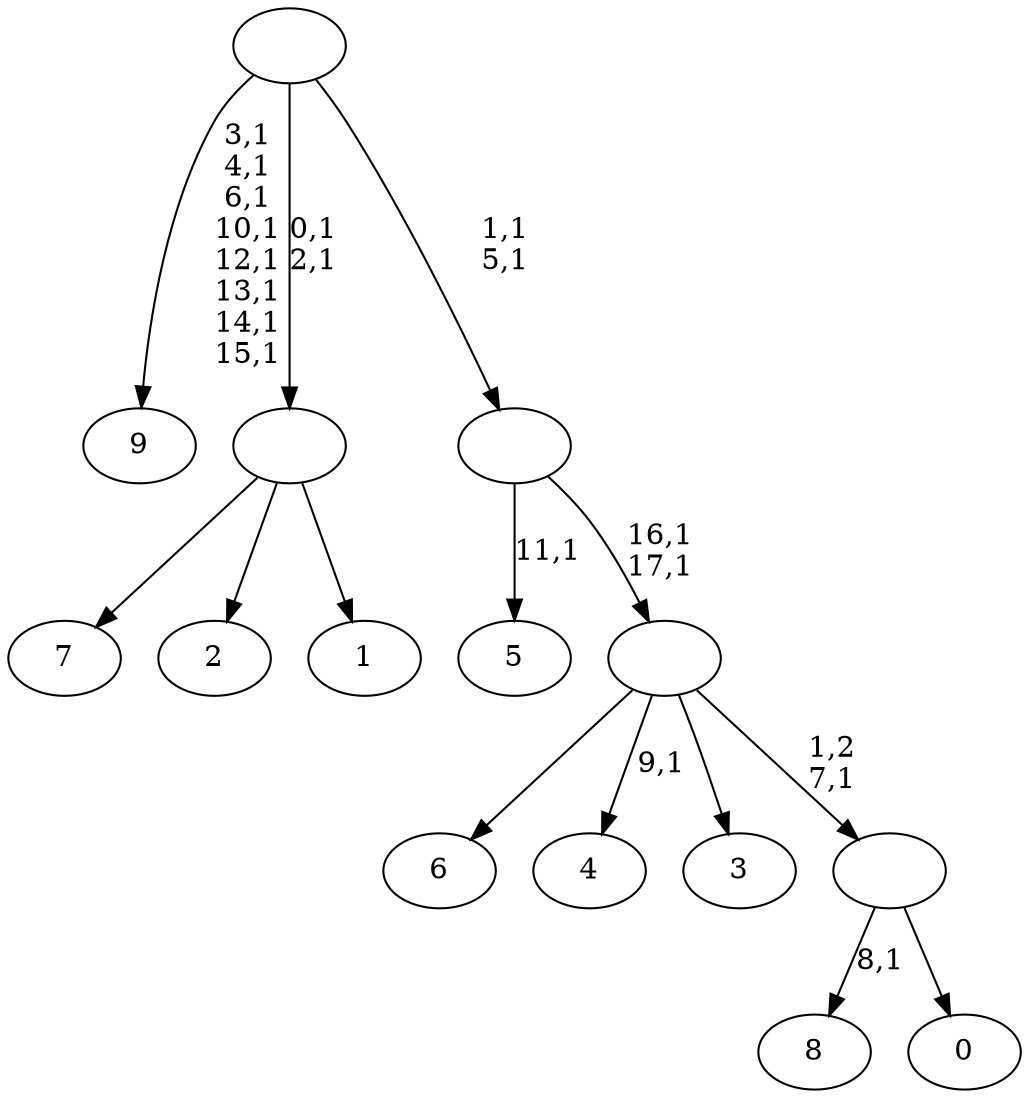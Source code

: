 digraph T {
	28 [label="9"]
	19 [label="8"]
	17 [label="7"]
	16 [label="6"]
	15 [label="5"]
	13 [label="4"]
	11 [label="3"]
	10 [label="2"]
	9 [label="1"]
	8 [label=""]
	6 [label="0"]
	5 [label=""]
	4 [label=""]
	2 [label=""]
	0 [label=""]
	8 -> 17 [label=""]
	8 -> 10 [label=""]
	8 -> 9 [label=""]
	5 -> 19 [label="8,1"]
	5 -> 6 [label=""]
	4 -> 13 [label="9,1"]
	4 -> 16 [label=""]
	4 -> 11 [label=""]
	4 -> 5 [label="1,2\n7,1"]
	2 -> 4 [label="16,1\n17,1"]
	2 -> 15 [label="11,1"]
	0 -> 2 [label="1,1\n5,1"]
	0 -> 8 [label="0,1\n2,1"]
	0 -> 28 [label="3,1\n4,1\n6,1\n10,1\n12,1\n13,1\n14,1\n15,1"]
}
